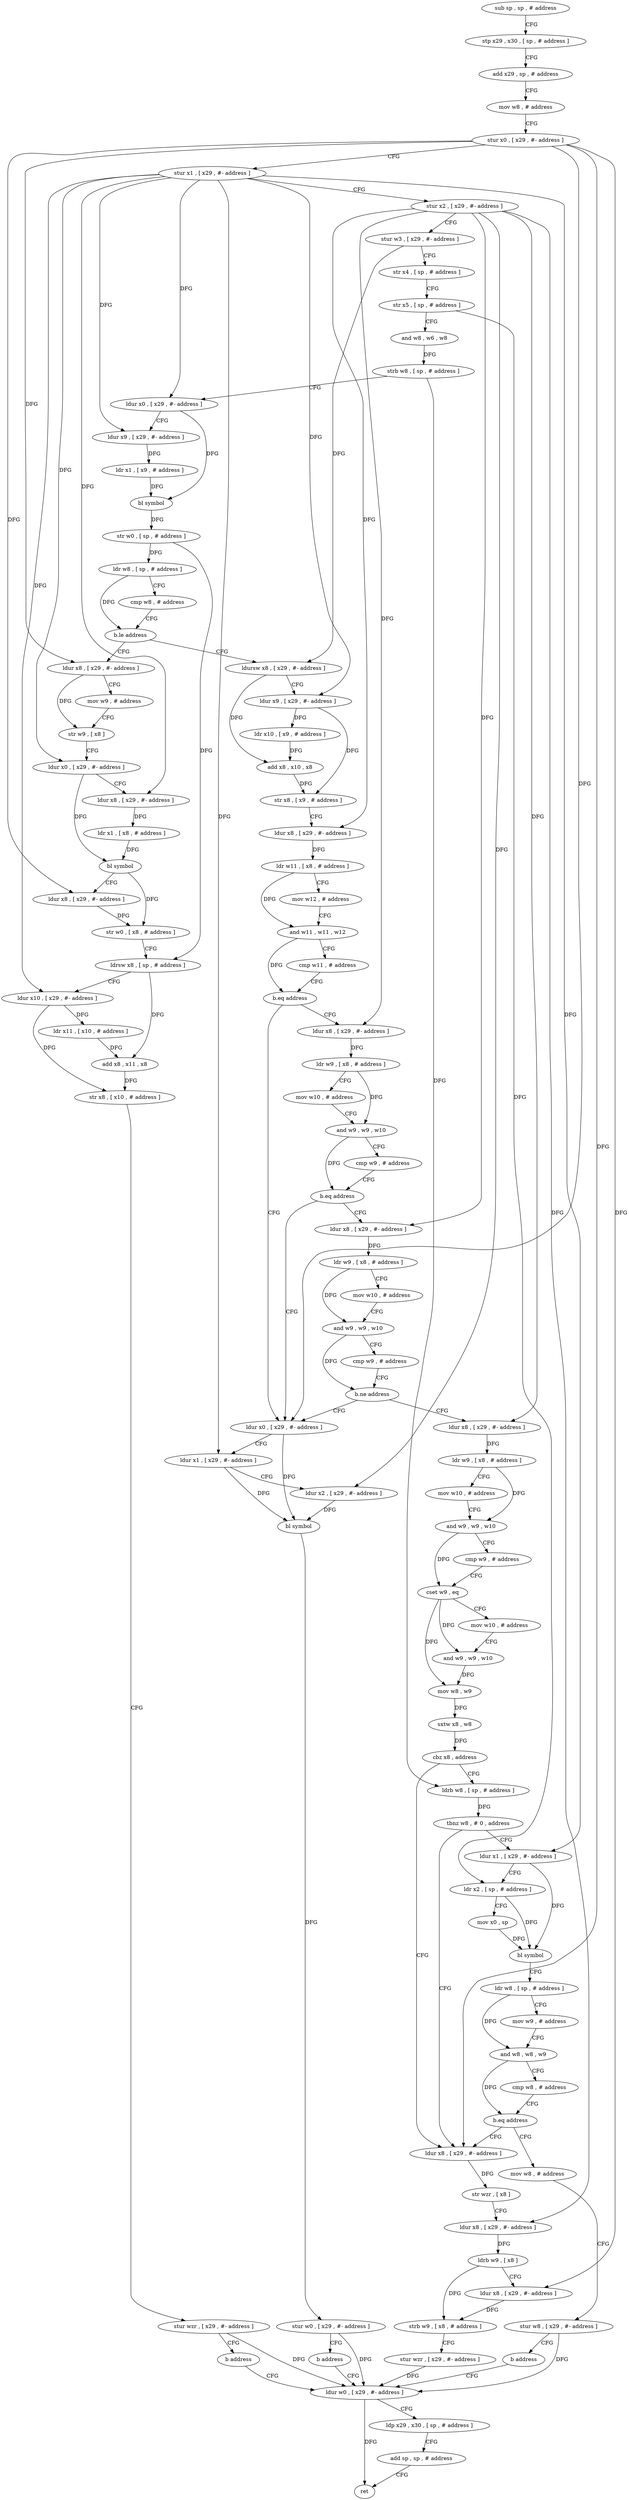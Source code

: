 digraph "func" {
"4263384" [label = "sub sp , sp , # address" ]
"4263388" [label = "stp x29 , x30 , [ sp , # address ]" ]
"4263392" [label = "add x29 , sp , # address" ]
"4263396" [label = "mov w8 , # address" ]
"4263400" [label = "stur x0 , [ x29 , #- address ]" ]
"4263404" [label = "stur x1 , [ x29 , #- address ]" ]
"4263408" [label = "stur x2 , [ x29 , #- address ]" ]
"4263412" [label = "stur w3 , [ x29 , #- address ]" ]
"4263416" [label = "str x4 , [ sp , # address ]" ]
"4263420" [label = "str x5 , [ sp , # address ]" ]
"4263424" [label = "and w8 , w6 , w8" ]
"4263428" [label = "strb w8 , [ sp , # address ]" ]
"4263432" [label = "ldur x0 , [ x29 , #- address ]" ]
"4263436" [label = "ldur x9 , [ x29 , #- address ]" ]
"4263440" [label = "ldr x1 , [ x9 , # address ]" ]
"4263444" [label = "bl symbol" ]
"4263448" [label = "str w0 , [ sp , # address ]" ]
"4263452" [label = "ldr w8 , [ sp , # address ]" ]
"4263456" [label = "cmp w8 , # address" ]
"4263460" [label = "b.le address" ]
"4263528" [label = "ldursw x8 , [ x29 , #- address ]" ]
"4263464" [label = "ldur x8 , [ x29 , #- address ]" ]
"4263532" [label = "ldur x9 , [ x29 , #- address ]" ]
"4263536" [label = "ldr x10 , [ x9 , # address ]" ]
"4263540" [label = "add x8 , x10 , x8" ]
"4263544" [label = "str x8 , [ x9 , # address ]" ]
"4263548" [label = "ldur x8 , [ x29 , #- address ]" ]
"4263552" [label = "ldr w11 , [ x8 , # address ]" ]
"4263556" [label = "mov w12 , # address" ]
"4263560" [label = "and w11 , w11 , w12" ]
"4263564" [label = "cmp w11 , # address" ]
"4263568" [label = "b.eq address" ]
"4263620" [label = "ldur x0 , [ x29 , #- address ]" ]
"4263572" [label = "ldur x8 , [ x29 , #- address ]" ]
"4263468" [label = "mov w9 , # address" ]
"4263472" [label = "str w9 , [ x8 ]" ]
"4263476" [label = "ldur x0 , [ x29 , #- address ]" ]
"4263480" [label = "ldur x8 , [ x29 , #- address ]" ]
"4263484" [label = "ldr x1 , [ x8 , # address ]" ]
"4263488" [label = "bl symbol" ]
"4263492" [label = "ldur x8 , [ x29 , #- address ]" ]
"4263496" [label = "str w0 , [ x8 , # address ]" ]
"4263500" [label = "ldrsw x8 , [ sp , # address ]" ]
"4263504" [label = "ldur x10 , [ x29 , #- address ]" ]
"4263508" [label = "ldr x11 , [ x10 , # address ]" ]
"4263512" [label = "add x8 , x11 , x8" ]
"4263516" [label = "str x8 , [ x10 , # address ]" ]
"4263520" [label = "stur wzr , [ x29 , #- address ]" ]
"4263524" [label = "b address" ]
"4263772" [label = "ldur w0 , [ x29 , #- address ]" ]
"4263624" [label = "ldur x1 , [ x29 , #- address ]" ]
"4263628" [label = "ldur x2 , [ x29 , #- address ]" ]
"4263632" [label = "bl symbol" ]
"4263636" [label = "stur w0 , [ x29 , #- address ]" ]
"4263640" [label = "b address" ]
"4263576" [label = "ldr w9 , [ x8 , # address ]" ]
"4263580" [label = "mov w10 , # address" ]
"4263584" [label = "and w9 , w9 , w10" ]
"4263588" [label = "cmp w9 , # address" ]
"4263592" [label = "b.eq address" ]
"4263596" [label = "ldur x8 , [ x29 , #- address ]" ]
"4263776" [label = "ldp x29 , x30 , [ sp , # address ]" ]
"4263780" [label = "add sp , sp , # address" ]
"4263784" [label = "ret" ]
"4263600" [label = "ldr w9 , [ x8 , # address ]" ]
"4263604" [label = "mov w10 , # address" ]
"4263608" [label = "and w9 , w9 , w10" ]
"4263612" [label = "cmp w9 , # address" ]
"4263616" [label = "b.ne address" ]
"4263644" [label = "ldur x8 , [ x29 , #- address ]" ]
"4263648" [label = "ldr w9 , [ x8 , # address ]" ]
"4263652" [label = "mov w10 , # address" ]
"4263656" [label = "and w9 , w9 , w10" ]
"4263660" [label = "cmp w9 , # address" ]
"4263664" [label = "cset w9 , eq" ]
"4263668" [label = "mov w10 , # address" ]
"4263672" [label = "and w9 , w9 , w10" ]
"4263676" [label = "mov w8 , w9" ]
"4263680" [label = "sxtw x8 , w8" ]
"4263684" [label = "cbz x8 , address" ]
"4263744" [label = "ldur x8 , [ x29 , #- address ]" ]
"4263688" [label = "ldrb w8 , [ sp , # address ]" ]
"4263748" [label = "str wzr , [ x8 ]" ]
"4263752" [label = "ldur x8 , [ x29 , #- address ]" ]
"4263756" [label = "ldrb w9 , [ x8 ]" ]
"4263760" [label = "ldur x8 , [ x29 , #- address ]" ]
"4263764" [label = "strb w9 , [ x8 , # address ]" ]
"4263768" [label = "stur wzr , [ x29 , #- address ]" ]
"4263692" [label = "tbnz w8 , # 0 , address" ]
"4263696" [label = "ldur x1 , [ x29 , #- address ]" ]
"4263700" [label = "ldr x2 , [ sp , # address ]" ]
"4263704" [label = "mov x0 , sp" ]
"4263708" [label = "bl symbol" ]
"4263712" [label = "ldr w8 , [ sp , # address ]" ]
"4263716" [label = "mov w9 , # address" ]
"4263720" [label = "and w8 , w8 , w9" ]
"4263724" [label = "cmp w8 , # address" ]
"4263728" [label = "b.eq address" ]
"4263732" [label = "mov w8 , # address" ]
"4263736" [label = "stur w8 , [ x29 , #- address ]" ]
"4263740" [label = "b address" ]
"4263384" -> "4263388" [ label = "CFG" ]
"4263388" -> "4263392" [ label = "CFG" ]
"4263392" -> "4263396" [ label = "CFG" ]
"4263396" -> "4263400" [ label = "CFG" ]
"4263400" -> "4263404" [ label = "CFG" ]
"4263400" -> "4263464" [ label = "DFG" ]
"4263400" -> "4263492" [ label = "DFG" ]
"4263400" -> "4263620" [ label = "DFG" ]
"4263400" -> "4263744" [ label = "DFG" ]
"4263400" -> "4263760" [ label = "DFG" ]
"4263404" -> "4263408" [ label = "CFG" ]
"4263404" -> "4263432" [ label = "DFG" ]
"4263404" -> "4263436" [ label = "DFG" ]
"4263404" -> "4263532" [ label = "DFG" ]
"4263404" -> "4263476" [ label = "DFG" ]
"4263404" -> "4263480" [ label = "DFG" ]
"4263404" -> "4263504" [ label = "DFG" ]
"4263404" -> "4263624" [ label = "DFG" ]
"4263404" -> "4263696" [ label = "DFG" ]
"4263408" -> "4263412" [ label = "CFG" ]
"4263408" -> "4263548" [ label = "DFG" ]
"4263408" -> "4263628" [ label = "DFG" ]
"4263408" -> "4263572" [ label = "DFG" ]
"4263408" -> "4263596" [ label = "DFG" ]
"4263408" -> "4263644" [ label = "DFG" ]
"4263408" -> "4263752" [ label = "DFG" ]
"4263412" -> "4263416" [ label = "CFG" ]
"4263412" -> "4263528" [ label = "DFG" ]
"4263416" -> "4263420" [ label = "CFG" ]
"4263420" -> "4263424" [ label = "CFG" ]
"4263420" -> "4263700" [ label = "DFG" ]
"4263424" -> "4263428" [ label = "DFG" ]
"4263428" -> "4263432" [ label = "CFG" ]
"4263428" -> "4263688" [ label = "DFG" ]
"4263432" -> "4263436" [ label = "CFG" ]
"4263432" -> "4263444" [ label = "DFG" ]
"4263436" -> "4263440" [ label = "DFG" ]
"4263440" -> "4263444" [ label = "DFG" ]
"4263444" -> "4263448" [ label = "DFG" ]
"4263448" -> "4263452" [ label = "DFG" ]
"4263448" -> "4263500" [ label = "DFG" ]
"4263452" -> "4263456" [ label = "CFG" ]
"4263452" -> "4263460" [ label = "DFG" ]
"4263456" -> "4263460" [ label = "CFG" ]
"4263460" -> "4263528" [ label = "CFG" ]
"4263460" -> "4263464" [ label = "CFG" ]
"4263528" -> "4263532" [ label = "CFG" ]
"4263528" -> "4263540" [ label = "DFG" ]
"4263464" -> "4263468" [ label = "CFG" ]
"4263464" -> "4263472" [ label = "DFG" ]
"4263532" -> "4263536" [ label = "DFG" ]
"4263532" -> "4263544" [ label = "DFG" ]
"4263536" -> "4263540" [ label = "DFG" ]
"4263540" -> "4263544" [ label = "DFG" ]
"4263544" -> "4263548" [ label = "CFG" ]
"4263548" -> "4263552" [ label = "DFG" ]
"4263552" -> "4263556" [ label = "CFG" ]
"4263552" -> "4263560" [ label = "DFG" ]
"4263556" -> "4263560" [ label = "CFG" ]
"4263560" -> "4263564" [ label = "CFG" ]
"4263560" -> "4263568" [ label = "DFG" ]
"4263564" -> "4263568" [ label = "CFG" ]
"4263568" -> "4263620" [ label = "CFG" ]
"4263568" -> "4263572" [ label = "CFG" ]
"4263620" -> "4263624" [ label = "CFG" ]
"4263620" -> "4263632" [ label = "DFG" ]
"4263572" -> "4263576" [ label = "DFG" ]
"4263468" -> "4263472" [ label = "CFG" ]
"4263472" -> "4263476" [ label = "CFG" ]
"4263476" -> "4263480" [ label = "CFG" ]
"4263476" -> "4263488" [ label = "DFG" ]
"4263480" -> "4263484" [ label = "DFG" ]
"4263484" -> "4263488" [ label = "DFG" ]
"4263488" -> "4263492" [ label = "CFG" ]
"4263488" -> "4263496" [ label = "DFG" ]
"4263492" -> "4263496" [ label = "DFG" ]
"4263496" -> "4263500" [ label = "CFG" ]
"4263500" -> "4263504" [ label = "CFG" ]
"4263500" -> "4263512" [ label = "DFG" ]
"4263504" -> "4263508" [ label = "DFG" ]
"4263504" -> "4263516" [ label = "DFG" ]
"4263508" -> "4263512" [ label = "DFG" ]
"4263512" -> "4263516" [ label = "DFG" ]
"4263516" -> "4263520" [ label = "CFG" ]
"4263520" -> "4263524" [ label = "CFG" ]
"4263520" -> "4263772" [ label = "DFG" ]
"4263524" -> "4263772" [ label = "CFG" ]
"4263772" -> "4263776" [ label = "CFG" ]
"4263772" -> "4263784" [ label = "DFG" ]
"4263624" -> "4263628" [ label = "CFG" ]
"4263624" -> "4263632" [ label = "DFG" ]
"4263628" -> "4263632" [ label = "DFG" ]
"4263632" -> "4263636" [ label = "DFG" ]
"4263636" -> "4263640" [ label = "CFG" ]
"4263636" -> "4263772" [ label = "DFG" ]
"4263640" -> "4263772" [ label = "CFG" ]
"4263576" -> "4263580" [ label = "CFG" ]
"4263576" -> "4263584" [ label = "DFG" ]
"4263580" -> "4263584" [ label = "CFG" ]
"4263584" -> "4263588" [ label = "CFG" ]
"4263584" -> "4263592" [ label = "DFG" ]
"4263588" -> "4263592" [ label = "CFG" ]
"4263592" -> "4263620" [ label = "CFG" ]
"4263592" -> "4263596" [ label = "CFG" ]
"4263596" -> "4263600" [ label = "DFG" ]
"4263776" -> "4263780" [ label = "CFG" ]
"4263780" -> "4263784" [ label = "CFG" ]
"4263600" -> "4263604" [ label = "CFG" ]
"4263600" -> "4263608" [ label = "DFG" ]
"4263604" -> "4263608" [ label = "CFG" ]
"4263608" -> "4263612" [ label = "CFG" ]
"4263608" -> "4263616" [ label = "DFG" ]
"4263612" -> "4263616" [ label = "CFG" ]
"4263616" -> "4263644" [ label = "CFG" ]
"4263616" -> "4263620" [ label = "CFG" ]
"4263644" -> "4263648" [ label = "DFG" ]
"4263648" -> "4263652" [ label = "CFG" ]
"4263648" -> "4263656" [ label = "DFG" ]
"4263652" -> "4263656" [ label = "CFG" ]
"4263656" -> "4263660" [ label = "CFG" ]
"4263656" -> "4263664" [ label = "DFG" ]
"4263660" -> "4263664" [ label = "CFG" ]
"4263664" -> "4263668" [ label = "CFG" ]
"4263664" -> "4263672" [ label = "DFG" ]
"4263664" -> "4263676" [ label = "DFG" ]
"4263668" -> "4263672" [ label = "CFG" ]
"4263672" -> "4263676" [ label = "DFG" ]
"4263676" -> "4263680" [ label = "DFG" ]
"4263680" -> "4263684" [ label = "DFG" ]
"4263684" -> "4263744" [ label = "CFG" ]
"4263684" -> "4263688" [ label = "CFG" ]
"4263744" -> "4263748" [ label = "DFG" ]
"4263688" -> "4263692" [ label = "DFG" ]
"4263748" -> "4263752" [ label = "CFG" ]
"4263752" -> "4263756" [ label = "DFG" ]
"4263756" -> "4263760" [ label = "CFG" ]
"4263756" -> "4263764" [ label = "DFG" ]
"4263760" -> "4263764" [ label = "DFG" ]
"4263764" -> "4263768" [ label = "CFG" ]
"4263768" -> "4263772" [ label = "DFG" ]
"4263692" -> "4263744" [ label = "CFG" ]
"4263692" -> "4263696" [ label = "CFG" ]
"4263696" -> "4263700" [ label = "CFG" ]
"4263696" -> "4263708" [ label = "DFG" ]
"4263700" -> "4263704" [ label = "CFG" ]
"4263700" -> "4263708" [ label = "DFG" ]
"4263704" -> "4263708" [ label = "DFG" ]
"4263708" -> "4263712" [ label = "CFG" ]
"4263712" -> "4263716" [ label = "CFG" ]
"4263712" -> "4263720" [ label = "DFG" ]
"4263716" -> "4263720" [ label = "CFG" ]
"4263720" -> "4263724" [ label = "CFG" ]
"4263720" -> "4263728" [ label = "DFG" ]
"4263724" -> "4263728" [ label = "CFG" ]
"4263728" -> "4263744" [ label = "CFG" ]
"4263728" -> "4263732" [ label = "CFG" ]
"4263732" -> "4263736" [ label = "CFG" ]
"4263736" -> "4263740" [ label = "CFG" ]
"4263736" -> "4263772" [ label = "DFG" ]
"4263740" -> "4263772" [ label = "CFG" ]
}
